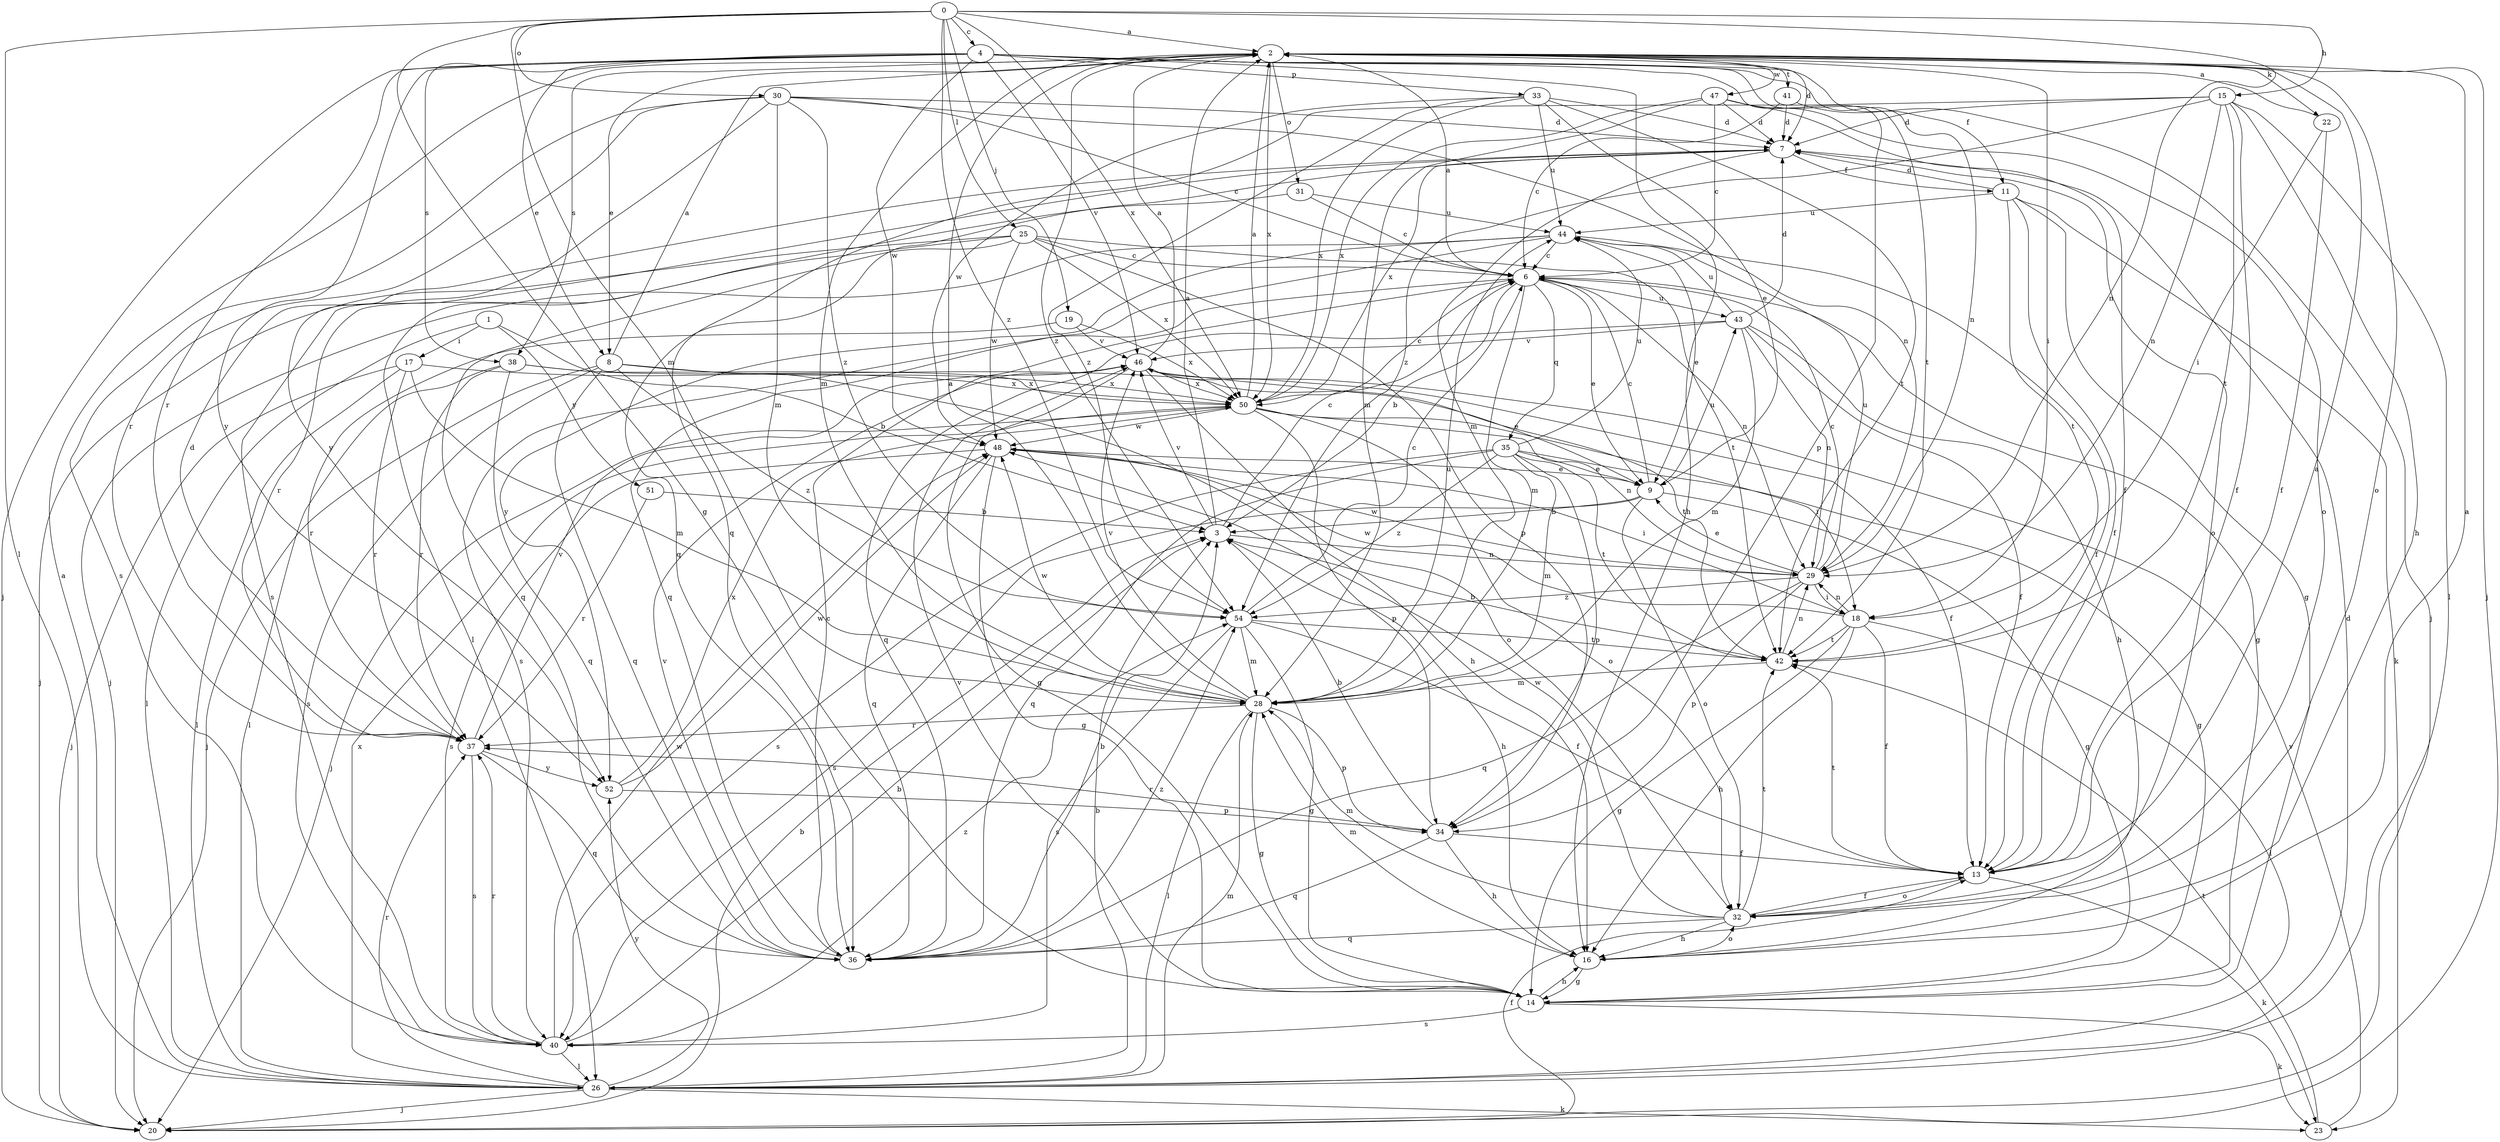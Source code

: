 strict digraph  {
0;
1;
2;
3;
4;
6;
7;
8;
9;
11;
13;
14;
15;
16;
17;
18;
19;
20;
22;
23;
25;
26;
28;
29;
30;
31;
32;
33;
34;
35;
36;
37;
38;
40;
41;
42;
43;
44;
46;
47;
48;
50;
51;
52;
54;
0 -> 2  [label=a];
0 -> 4  [label=c];
0 -> 14  [label=g];
0 -> 15  [label=h];
0 -> 19  [label=j];
0 -> 25  [label=l];
0 -> 26  [label=l];
0 -> 28  [label=m];
0 -> 29  [label=n];
0 -> 30  [label=o];
0 -> 50  [label=x];
0 -> 54  [label=z];
1 -> 3  [label=b];
1 -> 17  [label=i];
1 -> 26  [label=l];
1 -> 51  [label=y];
2 -> 7  [label=d];
2 -> 8  [label=e];
2 -> 18  [label=i];
2 -> 20  [label=j];
2 -> 22  [label=k];
2 -> 28  [label=m];
2 -> 31  [label=o];
2 -> 32  [label=o];
2 -> 38  [label=s];
2 -> 41  [label=t];
2 -> 47  [label=w];
2 -> 50  [label=x];
2 -> 54  [label=z];
3 -> 2  [label=a];
3 -> 6  [label=c];
3 -> 16  [label=h];
3 -> 29  [label=n];
3 -> 46  [label=v];
4 -> 8  [label=e];
4 -> 11  [label=f];
4 -> 16  [label=h];
4 -> 20  [label=j];
4 -> 29  [label=n];
4 -> 33  [label=p];
4 -> 34  [label=p];
4 -> 37  [label=r];
4 -> 38  [label=s];
4 -> 42  [label=t];
4 -> 46  [label=v];
4 -> 48  [label=w];
4 -> 52  [label=y];
6 -> 2  [label=a];
6 -> 3  [label=b];
6 -> 9  [label=e];
6 -> 14  [label=g];
6 -> 28  [label=m];
6 -> 29  [label=n];
6 -> 35  [label=q];
6 -> 40  [label=s];
6 -> 43  [label=u];
7 -> 11  [label=f];
7 -> 28  [label=m];
7 -> 32  [label=o];
7 -> 36  [label=q];
7 -> 40  [label=s];
7 -> 50  [label=x];
8 -> 2  [label=a];
8 -> 16  [label=h];
8 -> 20  [label=j];
8 -> 36  [label=q];
8 -> 40  [label=s];
8 -> 50  [label=x];
8 -> 54  [label=z];
9 -> 3  [label=b];
9 -> 6  [label=c];
9 -> 14  [label=g];
9 -> 32  [label=o];
9 -> 40  [label=s];
9 -> 43  [label=u];
11 -> 7  [label=d];
11 -> 13  [label=f];
11 -> 14  [label=g];
11 -> 23  [label=k];
11 -> 42  [label=t];
11 -> 44  [label=u];
13 -> 2  [label=a];
13 -> 23  [label=k];
13 -> 32  [label=o];
13 -> 42  [label=t];
14 -> 16  [label=h];
14 -> 23  [label=k];
14 -> 40  [label=s];
14 -> 46  [label=v];
15 -> 7  [label=d];
15 -> 13  [label=f];
15 -> 16  [label=h];
15 -> 26  [label=l];
15 -> 29  [label=n];
15 -> 36  [label=q];
15 -> 42  [label=t];
15 -> 54  [label=z];
16 -> 2  [label=a];
16 -> 14  [label=g];
16 -> 28  [label=m];
16 -> 32  [label=o];
17 -> 20  [label=j];
17 -> 26  [label=l];
17 -> 28  [label=m];
17 -> 37  [label=r];
17 -> 50  [label=x];
18 -> 13  [label=f];
18 -> 14  [label=g];
18 -> 16  [label=h];
18 -> 26  [label=l];
18 -> 29  [label=n];
18 -> 42  [label=t];
18 -> 48  [label=w];
19 -> 37  [label=r];
19 -> 46  [label=v];
19 -> 50  [label=x];
20 -> 3  [label=b];
20 -> 13  [label=f];
22 -> 2  [label=a];
22 -> 13  [label=f];
22 -> 18  [label=i];
23 -> 42  [label=t];
23 -> 46  [label=v];
25 -> 6  [label=c];
25 -> 20  [label=j];
25 -> 34  [label=p];
25 -> 36  [label=q];
25 -> 37  [label=r];
25 -> 42  [label=t];
25 -> 48  [label=w];
25 -> 50  [label=x];
26 -> 2  [label=a];
26 -> 3  [label=b];
26 -> 7  [label=d];
26 -> 20  [label=j];
26 -> 23  [label=k];
26 -> 28  [label=m];
26 -> 37  [label=r];
26 -> 50  [label=x];
26 -> 52  [label=y];
28 -> 2  [label=a];
28 -> 14  [label=g];
28 -> 26  [label=l];
28 -> 34  [label=p];
28 -> 37  [label=r];
28 -> 44  [label=u];
28 -> 46  [label=v];
28 -> 48  [label=w];
29 -> 6  [label=c];
29 -> 9  [label=e];
29 -> 18  [label=i];
29 -> 34  [label=p];
29 -> 36  [label=q];
29 -> 44  [label=u];
29 -> 48  [label=w];
29 -> 54  [label=z];
30 -> 6  [label=c];
30 -> 7  [label=d];
30 -> 28  [label=m];
30 -> 29  [label=n];
30 -> 37  [label=r];
30 -> 40  [label=s];
30 -> 52  [label=y];
30 -> 54  [label=z];
31 -> 6  [label=c];
31 -> 26  [label=l];
31 -> 44  [label=u];
32 -> 13  [label=f];
32 -> 16  [label=h];
32 -> 28  [label=m];
32 -> 36  [label=q];
32 -> 42  [label=t];
32 -> 48  [label=w];
33 -> 7  [label=d];
33 -> 9  [label=e];
33 -> 42  [label=t];
33 -> 44  [label=u];
33 -> 48  [label=w];
33 -> 50  [label=x];
33 -> 54  [label=z];
34 -> 3  [label=b];
34 -> 13  [label=f];
34 -> 16  [label=h];
34 -> 36  [label=q];
34 -> 37  [label=r];
35 -> 9  [label=e];
35 -> 14  [label=g];
35 -> 28  [label=m];
35 -> 34  [label=p];
35 -> 36  [label=q];
35 -> 40  [label=s];
35 -> 42  [label=t];
35 -> 44  [label=u];
35 -> 54  [label=z];
36 -> 3  [label=b];
36 -> 6  [label=c];
36 -> 46  [label=v];
36 -> 54  [label=z];
37 -> 7  [label=d];
37 -> 36  [label=q];
37 -> 40  [label=s];
37 -> 46  [label=v];
37 -> 52  [label=y];
38 -> 26  [label=l];
38 -> 36  [label=q];
38 -> 37  [label=r];
38 -> 42  [label=t];
38 -> 50  [label=x];
40 -> 3  [label=b];
40 -> 26  [label=l];
40 -> 37  [label=r];
40 -> 48  [label=w];
40 -> 54  [label=z];
41 -> 6  [label=c];
41 -> 7  [label=d];
41 -> 20  [label=j];
42 -> 3  [label=b];
42 -> 28  [label=m];
42 -> 29  [label=n];
43 -> 7  [label=d];
43 -> 13  [label=f];
43 -> 16  [label=h];
43 -> 28  [label=m];
43 -> 29  [label=n];
43 -> 36  [label=q];
43 -> 44  [label=u];
43 -> 46  [label=v];
44 -> 6  [label=c];
44 -> 9  [label=e];
44 -> 13  [label=f];
44 -> 20  [label=j];
44 -> 36  [label=q];
44 -> 52  [label=y];
46 -> 2  [label=a];
46 -> 9  [label=e];
46 -> 13  [label=f];
46 -> 14  [label=g];
46 -> 32  [label=o];
46 -> 50  [label=x];
47 -> 6  [label=c];
47 -> 7  [label=d];
47 -> 13  [label=f];
47 -> 28  [label=m];
47 -> 32  [label=o];
47 -> 50  [label=x];
48 -> 9  [label=e];
48 -> 14  [label=g];
48 -> 18  [label=i];
48 -> 36  [label=q];
48 -> 40  [label=s];
50 -> 2  [label=a];
50 -> 6  [label=c];
50 -> 18  [label=i];
50 -> 20  [label=j];
50 -> 29  [label=n];
50 -> 32  [label=o];
50 -> 34  [label=p];
50 -> 48  [label=w];
51 -> 3  [label=b];
51 -> 37  [label=r];
52 -> 34  [label=p];
52 -> 48  [label=w];
52 -> 50  [label=x];
54 -> 6  [label=c];
54 -> 13  [label=f];
54 -> 14  [label=g];
54 -> 28  [label=m];
54 -> 40  [label=s];
54 -> 42  [label=t];
}
